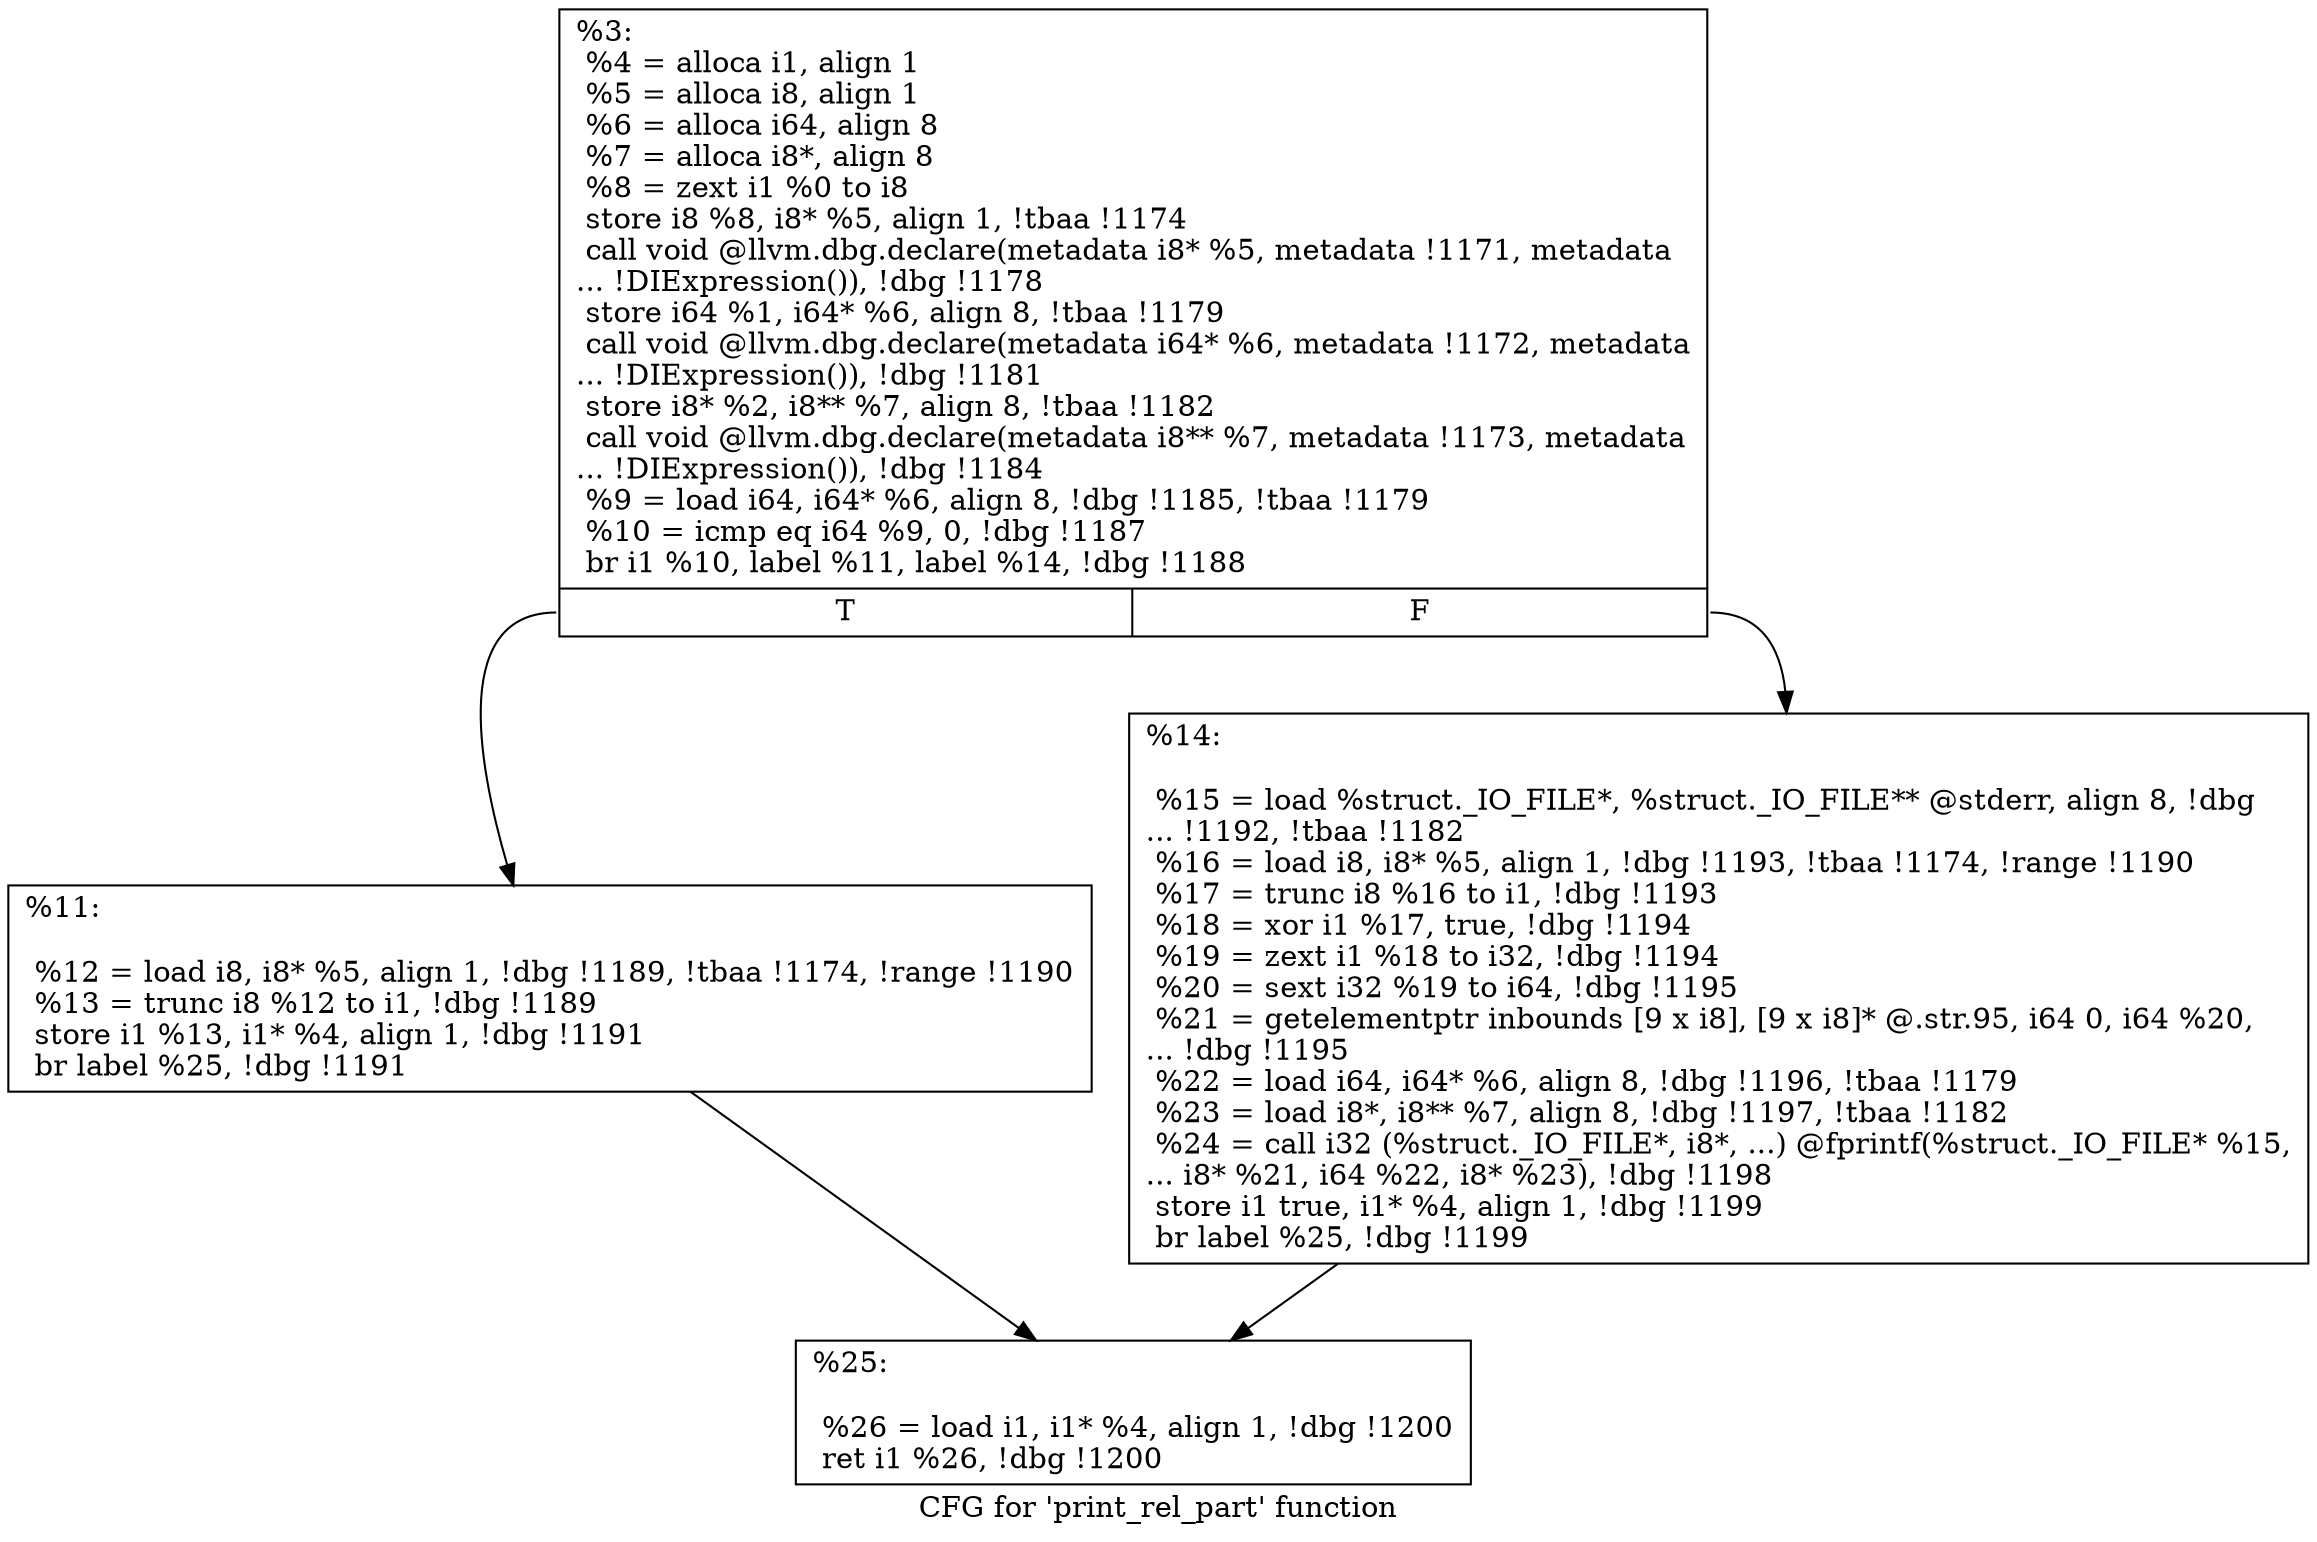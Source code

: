 digraph "CFG for 'print_rel_part' function" {
	label="CFG for 'print_rel_part' function";

	Node0x1cce1a0 [shape=record,label="{%3:\l  %4 = alloca i1, align 1\l  %5 = alloca i8, align 1\l  %6 = alloca i64, align 8\l  %7 = alloca i8*, align 8\l  %8 = zext i1 %0 to i8\l  store i8 %8, i8* %5, align 1, !tbaa !1174\l  call void @llvm.dbg.declare(metadata i8* %5, metadata !1171, metadata\l... !DIExpression()), !dbg !1178\l  store i64 %1, i64* %6, align 8, !tbaa !1179\l  call void @llvm.dbg.declare(metadata i64* %6, metadata !1172, metadata\l... !DIExpression()), !dbg !1181\l  store i8* %2, i8** %7, align 8, !tbaa !1182\l  call void @llvm.dbg.declare(metadata i8** %7, metadata !1173, metadata\l... !DIExpression()), !dbg !1184\l  %9 = load i64, i64* %6, align 8, !dbg !1185, !tbaa !1179\l  %10 = icmp eq i64 %9, 0, !dbg !1187\l  br i1 %10, label %11, label %14, !dbg !1188\l|{<s0>T|<s1>F}}"];
	Node0x1cce1a0:s0 -> Node0x1ccf5f0;
	Node0x1cce1a0:s1 -> Node0x1ccf640;
	Node0x1ccf5f0 [shape=record,label="{%11:\l\l  %12 = load i8, i8* %5, align 1, !dbg !1189, !tbaa !1174, !range !1190\l  %13 = trunc i8 %12 to i1, !dbg !1189\l  store i1 %13, i1* %4, align 1, !dbg !1191\l  br label %25, !dbg !1191\l}"];
	Node0x1ccf5f0 -> Node0x1ccf690;
	Node0x1ccf640 [shape=record,label="{%14:\l\l  %15 = load %struct._IO_FILE*, %struct._IO_FILE** @stderr, align 8, !dbg\l... !1192, !tbaa !1182\l  %16 = load i8, i8* %5, align 1, !dbg !1193, !tbaa !1174, !range !1190\l  %17 = trunc i8 %16 to i1, !dbg !1193\l  %18 = xor i1 %17, true, !dbg !1194\l  %19 = zext i1 %18 to i32, !dbg !1194\l  %20 = sext i32 %19 to i64, !dbg !1195\l  %21 = getelementptr inbounds [9 x i8], [9 x i8]* @.str.95, i64 0, i64 %20,\l... !dbg !1195\l  %22 = load i64, i64* %6, align 8, !dbg !1196, !tbaa !1179\l  %23 = load i8*, i8** %7, align 8, !dbg !1197, !tbaa !1182\l  %24 = call i32 (%struct._IO_FILE*, i8*, ...) @fprintf(%struct._IO_FILE* %15,\l... i8* %21, i64 %22, i8* %23), !dbg !1198\l  store i1 true, i1* %4, align 1, !dbg !1199\l  br label %25, !dbg !1199\l}"];
	Node0x1ccf640 -> Node0x1ccf690;
	Node0x1ccf690 [shape=record,label="{%25:\l\l  %26 = load i1, i1* %4, align 1, !dbg !1200\l  ret i1 %26, !dbg !1200\l}"];
}
